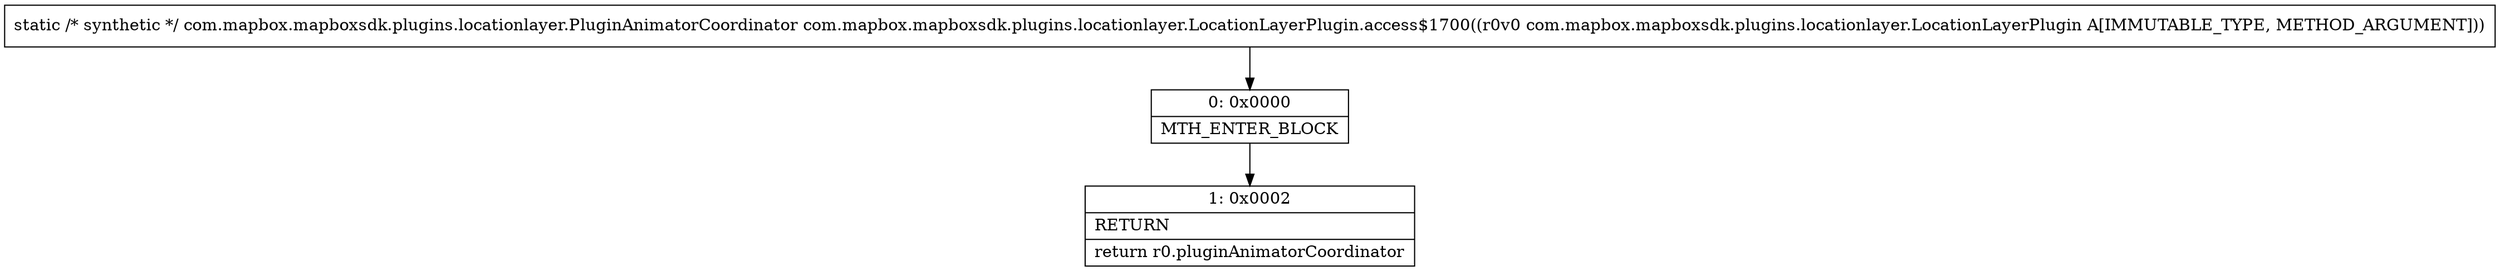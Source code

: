 digraph "CFG forcom.mapbox.mapboxsdk.plugins.locationlayer.LocationLayerPlugin.access$1700(Lcom\/mapbox\/mapboxsdk\/plugins\/locationlayer\/LocationLayerPlugin;)Lcom\/mapbox\/mapboxsdk\/plugins\/locationlayer\/PluginAnimatorCoordinator;" {
Node_0 [shape=record,label="{0\:\ 0x0000|MTH_ENTER_BLOCK\l}"];
Node_1 [shape=record,label="{1\:\ 0x0002|RETURN\l|return r0.pluginAnimatorCoordinator\l}"];
MethodNode[shape=record,label="{static \/* synthetic *\/ com.mapbox.mapboxsdk.plugins.locationlayer.PluginAnimatorCoordinator com.mapbox.mapboxsdk.plugins.locationlayer.LocationLayerPlugin.access$1700((r0v0 com.mapbox.mapboxsdk.plugins.locationlayer.LocationLayerPlugin A[IMMUTABLE_TYPE, METHOD_ARGUMENT])) }"];
MethodNode -> Node_0;
Node_0 -> Node_1;
}

